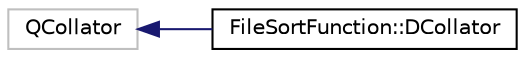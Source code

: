 digraph "类继承关系图"
{
  edge [fontname="Helvetica",fontsize="10",labelfontname="Helvetica",labelfontsize="10"];
  node [fontname="Helvetica",fontsize="10",shape=record];
  rankdir="LR";
  Node1852 [label="QCollator",height=0.2,width=0.4,color="grey75", fillcolor="white", style="filled"];
  Node1852 -> Node0 [dir="back",color="midnightblue",fontsize="10",style="solid",fontname="Helvetica"];
  Node0 [label="FileSortFunction::DCollator",height=0.2,width=0.4,color="black", fillcolor="white", style="filled",URL="$class_file_sort_function_1_1_d_collator.html"];
}
